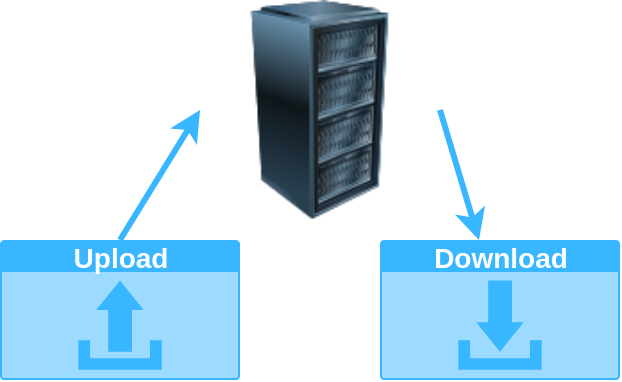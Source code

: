 <mxfile version="11.0.8" type="device"><diagram id="-azQaQGjcL6Qp-ajYGaQ" name="Page-1"><mxGraphModel dx="558" dy="662" grid="1" gridSize="10" guides="1" tooltips="1" connect="1" arrows="1" fold="1" page="1" pageScale="1" pageWidth="850" pageHeight="1100" math="0" shadow="0"><root><mxCell id="0"/><mxCell id="1" parent="0"/><mxCell id="UjsVJFjnEM_emxr2yQjF-10" style="edgeStyle=none;rounded=0;orthogonalLoop=1;jettySize=auto;html=1;exitX=0.5;exitY=0;exitDx=0;exitDy=0;exitPerimeter=0;startArrow=none;startFill=0;endArrow=classic;endFill=1;strokeColor=#38B6FF;strokeWidth=3;fontSize=14;fontColor=#FF5757;entryX=0;entryY=0.5;entryDx=0;entryDy=0;" edge="1" parent="1" source="UjsVJFjnEM_emxr2yQjF-4" target="UjsVJFjnEM_emxr2yQjF-9"><mxGeometry relative="1" as="geometry"/></mxCell><mxCell id="UjsVJFjnEM_emxr2yQjF-4" value="Upload" style="html=1;strokeColor=none;fillColor=#38B6FF;labelPosition=center;verticalLabelPosition=middle;verticalAlign=top;align=center;fontSize=14;outlineConnect=0;spacingTop=-6;fontColor=#FFFFFF;shape=mxgraph.sitemap.upload;rounded=1;gradientColor=none;fontStyle=1" vertex="1" parent="1"><mxGeometry x="20" y="130" width="120" height="70" as="geometry"/></mxCell><mxCell id="UjsVJFjnEM_emxr2yQjF-5" value="Download" style="html=1;strokeColor=none;fillColor=#38B6FF;labelPosition=center;verticalLabelPosition=middle;verticalAlign=top;align=center;fontSize=14;outlineConnect=0;spacingTop=-6;fontColor=#FFFFFF;shape=mxgraph.sitemap.download;rounded=1;fontStyle=1" vertex="1" parent="1"><mxGeometry x="210" y="130" width="120" height="70" as="geometry"/></mxCell><mxCell id="UjsVJFjnEM_emxr2yQjF-12" style="edgeStyle=none;rounded=0;orthogonalLoop=1;jettySize=auto;html=1;exitX=1;exitY=0.5;exitDx=0;exitDy=0;startArrow=none;startFill=0;endArrow=classic;endFill=1;strokeColor=#38B6FF;strokeWidth=3;fontSize=14;fontColor=#FF5757;" edge="1" parent="1" source="UjsVJFjnEM_emxr2yQjF-9" target="UjsVJFjnEM_emxr2yQjF-5"><mxGeometry relative="1" as="geometry"/></mxCell><mxCell id="UjsVJFjnEM_emxr2yQjF-9" value="" style="image;html=1;labelBackgroundColor=#ffffff;image=img/lib/clip_art/computers/Server_Rack_128x128.png;rounded=1;strokeColor=#FF914D;strokeWidth=1;fillColor=#FFDE59;gradientColor=none;fontSize=14;fontColor=#FF5757;align=left;" vertex="1" parent="1"><mxGeometry x="120" y="10" width="120" height="110" as="geometry"/></mxCell></root></mxGraphModel></diagram></mxfile>